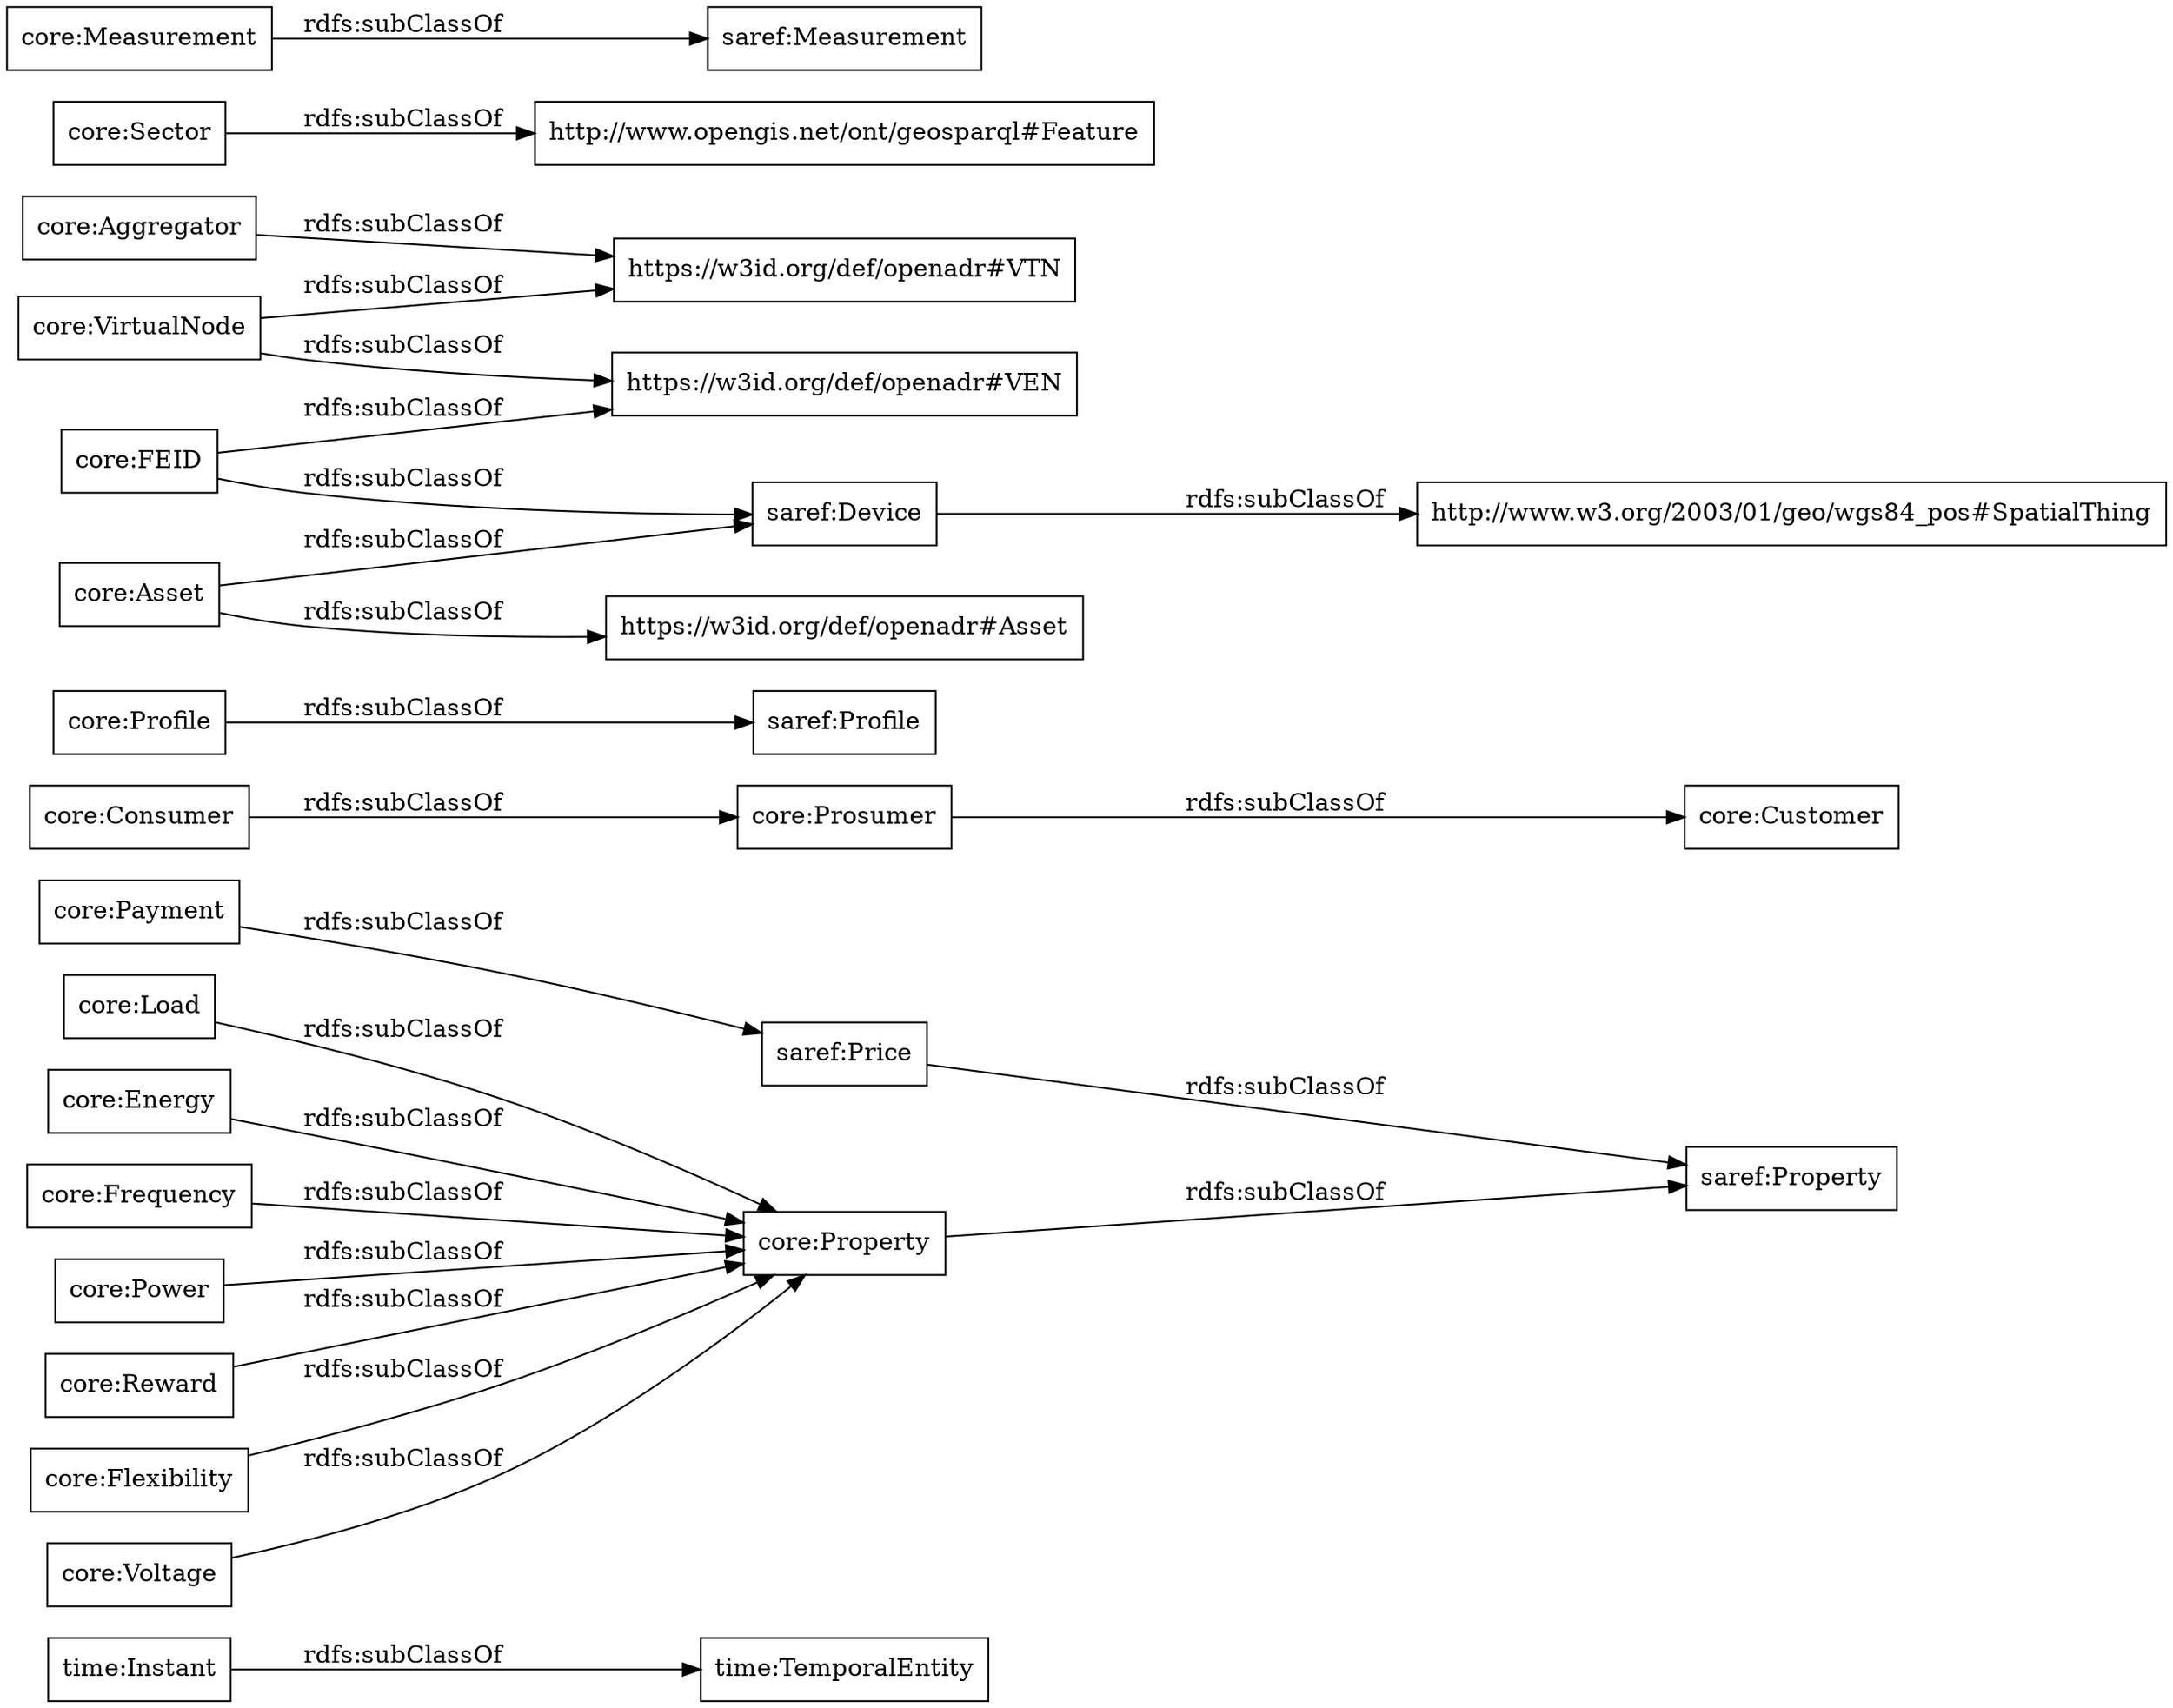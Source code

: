 digraph ar2dtool_diagram { 
rankdir=LR;
size="1000"
node [shape = rectangle, color="black"]; "time:Instant" "core:Load" "core:Frequency" "core:Customer" "core:Power" "saref:Profile" "core:VirtualNode" "core:Sector" "saref:Device" "core:Consumer" "core:Aggregator" "core:Measurement" "http://www.w3.org/2003/01/geo/wgs84_pos#SpatialThing" "core:Prosumer" "saref:Measurement" "core:Reward" "time:TemporalEntity" "saref:Price" "core:Asset" "core:Flexibility" "http://www.opengis.net/ont/geosparql#Feature" "core:Voltage" "saref:Property" "core:Profile" "core:Property" "core:FEID" "core:Energy" "core:Payment" ; /*classes style*/
	"core:Flexibility" -> "core:Property" [ label = "rdfs:subClassOf" ];
	"saref:Price" -> "saref:Property" [ label = "rdfs:subClassOf" ];
	"core:Payment" -> "saref:Price" [ label = "rdfs:subClassOf" ];
	"core:Measurement" -> "saref:Measurement" [ label = "rdfs:subClassOf" ];
	"core:VirtualNode" -> "https://w3id.org/def/openadr#VTN" [ label = "rdfs:subClassOf" ];
	"core:VirtualNode" -> "https://w3id.org/def/openadr#VEN" [ label = "rdfs:subClassOf" ];
	"core:Voltage" -> "core:Property" [ label = "rdfs:subClassOf" ];
	"core:Sector" -> "http://www.opengis.net/ont/geosparql#Feature" [ label = "rdfs:subClassOf" ];
	"core:Aggregator" -> "https://w3id.org/def/openadr#VTN" [ label = "rdfs:subClassOf" ];
	"core:FEID" -> "saref:Device" [ label = "rdfs:subClassOf" ];
	"core:FEID" -> "https://w3id.org/def/openadr#VEN" [ label = "rdfs:subClassOf" ];
	"core:Energy" -> "core:Property" [ label = "rdfs:subClassOf" ];
	"core:Power" -> "core:Property" [ label = "rdfs:subClassOf" ];
	"core:Asset" -> "saref:Device" [ label = "rdfs:subClassOf" ];
	"core:Asset" -> "https://w3id.org/def/openadr#Asset" [ label = "rdfs:subClassOf" ];
	"core:Frequency" -> "core:Property" [ label = "rdfs:subClassOf" ];
	"core:Prosumer" -> "core:Customer" [ label = "rdfs:subClassOf" ];
	"core:Property" -> "saref:Property" [ label = "rdfs:subClassOf" ];
	"time:Instant" -> "time:TemporalEntity" [ label = "rdfs:subClassOf" ];
	"core:Profile" -> "saref:Profile" [ label = "rdfs:subClassOf" ];
	"core:Consumer" -> "core:Prosumer" [ label = "rdfs:subClassOf" ];
	"core:Reward" -> "core:Property" [ label = "rdfs:subClassOf" ];
	"core:Load" -> "core:Property" [ label = "rdfs:subClassOf" ];
	"saref:Device" -> "http://www.w3.org/2003/01/geo/wgs84_pos#SpatialThing" [ label = "rdfs:subClassOf" ];

}
